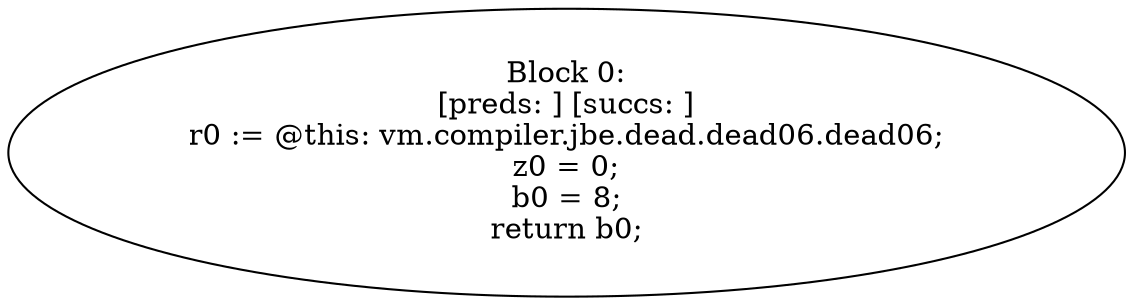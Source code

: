 digraph "unitGraph" {
    "Block 0:
[preds: ] [succs: ]
r0 := @this: vm.compiler.jbe.dead.dead06.dead06;
z0 = 0;
b0 = 8;
return b0;
"
}
